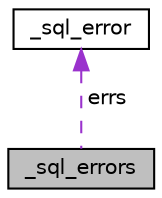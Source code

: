 digraph "_sql_errors"
{
 // LATEX_PDF_SIZE
  edge [fontname="Helvetica",fontsize="10",labelfontname="Helvetica",labelfontsize="10"];
  node [fontname="Helvetica",fontsize="10",shape=record];
  Node1 [label="_sql_errors",height=0.2,width=0.4,color="black", fillcolor="grey75", style="filled", fontcolor="black",tooltip=" "];
  Node2 -> Node1 [dir="back",color="darkorchid3",fontsize="10",style="dashed",label=" errs" ,fontname="Helvetica"];
  Node2 [label="_sql_error",height=0.2,width=0.4,color="black", fillcolor="white", style="filled",URL="$a00987.html",tooltip=" "];
}
